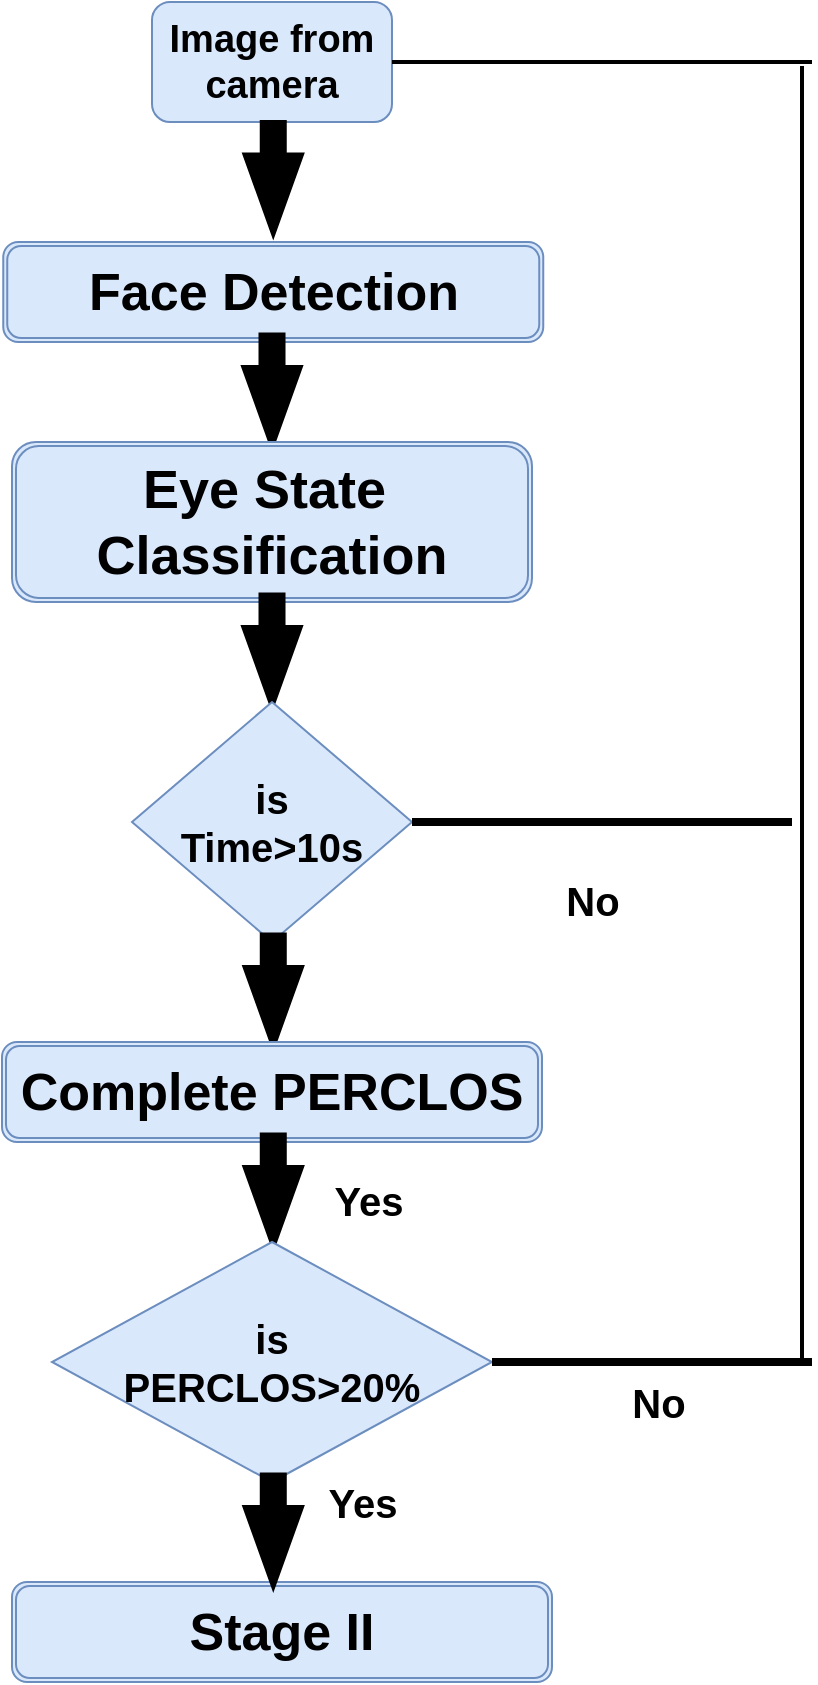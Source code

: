 <mxfile version="12.6.4" type="device"><diagram id="C5RBs43oDa-KdzZeNtuy" name="Page-1"><mxGraphModel dx="721" dy="479" grid="1" gridSize="10" guides="1" tooltips="1" connect="1" arrows="1" fold="1" page="1" pageScale="1" pageWidth="827" pageHeight="1169" math="0" shadow="0"><root><mxCell id="WIyWlLk6GJQsqaUBKTNV-0"/><mxCell id="WIyWlLk6GJQsqaUBKTNV-1" parent="WIyWlLk6GJQsqaUBKTNV-0"/><mxCell id="RjtZG0wLGNoNEffAHx5Z-0" value="&lt;b&gt;&lt;font style=&quot;font-size: 19px&quot;&gt;Image from camera&lt;/font&gt;&lt;/b&gt;" style="rounded=1;whiteSpace=wrap;html=1;fillColor=#dae8fc;strokeColor=#6c8ebf;" vertex="1" parent="WIyWlLk6GJQsqaUBKTNV-1"><mxGeometry x="160" y="50" width="120" height="60" as="geometry"/></mxCell><mxCell id="RjtZG0wLGNoNEffAHx5Z-3" value="" style="verticalLabelPosition=bottom;verticalAlign=top;html=1;strokeWidth=2;shape=mxgraph.arrows2.arrow;dy=0.6;dx=40;notch=0;rotation=90;fillColor=#000000;" vertex="1" parent="WIyWlLk6GJQsqaUBKTNV-1"><mxGeometry x="192.5" y="123.75" width="56.25" height="28.75" as="geometry"/></mxCell><mxCell id="RjtZG0wLGNoNEffAHx5Z-9" value="&lt;font style=&quot;font-size: 26px&quot;&gt;&lt;b&gt;Face Detection&lt;/b&gt;&lt;/font&gt;" style="shape=ext;double=1;rounded=1;whiteSpace=wrap;html=1;fillColor=#dae8fc;strokeColor=#6c8ebf;" vertex="1" parent="WIyWlLk6GJQsqaUBKTNV-1"><mxGeometry x="85.63" y="170" width="270" height="50" as="geometry"/></mxCell><mxCell id="RjtZG0wLGNoNEffAHx5Z-10" value="" style="verticalLabelPosition=bottom;verticalAlign=top;html=1;strokeWidth=2;shape=mxgraph.arrows2.arrow;dy=0.6;dx=40;notch=0;rotation=90;fillColor=#000000;" vertex="1" parent="WIyWlLk6GJQsqaUBKTNV-1"><mxGeometry x="191.88" y="230" width="56.25" height="28.75" as="geometry"/></mxCell><mxCell id="RjtZG0wLGNoNEffAHx5Z-11" value="&lt;b style=&quot;font-size: 27px&quot;&gt;Eye State&amp;nbsp;&lt;br&gt;Classification&lt;/b&gt;" style="shape=ext;double=1;rounded=1;whiteSpace=wrap;html=1;fillColor=#dae8fc;strokeColor=#6c8ebf;" vertex="1" parent="WIyWlLk6GJQsqaUBKTNV-1"><mxGeometry x="90" y="270" width="260" height="80" as="geometry"/></mxCell><mxCell id="RjtZG0wLGNoNEffAHx5Z-12" value="" style="verticalLabelPosition=bottom;verticalAlign=top;html=1;strokeWidth=2;shape=mxgraph.arrows2.arrow;dy=0.6;dx=40;notch=0;rotation=90;fillColor=#000000;" vertex="1" parent="WIyWlLk6GJQsqaUBKTNV-1"><mxGeometry x="191.88" y="360" width="56.25" height="28.75" as="geometry"/></mxCell><mxCell id="RjtZG0wLGNoNEffAHx5Z-14" value="&lt;b style=&quot;font-size: 20px&quot;&gt;is&lt;br&gt;Time&amp;gt;10s&lt;/b&gt;" style="rhombus;whiteSpace=wrap;html=1;fillColor=#dae8fc;strokeColor=#6c8ebf;" vertex="1" parent="WIyWlLk6GJQsqaUBKTNV-1"><mxGeometry x="150" y="400" width="140" height="120" as="geometry"/></mxCell><mxCell id="RjtZG0wLGNoNEffAHx5Z-15" value="" style="verticalLabelPosition=bottom;verticalAlign=top;html=1;strokeWidth=2;shape=mxgraph.arrows2.arrow;dy=0.6;dx=40;notch=0;rotation=90;fillColor=#000000;" vertex="1" parent="WIyWlLk6GJQsqaUBKTNV-1"><mxGeometry x="192.51" y="530" width="56.25" height="28.75" as="geometry"/></mxCell><mxCell id="RjtZG0wLGNoNEffAHx5Z-16" value="&lt;font style=&quot;font-size: 26px&quot;&gt;&lt;b&gt;Complete PERCLOS&lt;/b&gt;&lt;/font&gt;" style="shape=ext;double=1;rounded=1;whiteSpace=wrap;html=1;fillColor=#dae8fc;strokeColor=#6c8ebf;" vertex="1" parent="WIyWlLk6GJQsqaUBKTNV-1"><mxGeometry x="85" y="570" width="270" height="50" as="geometry"/></mxCell><mxCell id="RjtZG0wLGNoNEffAHx5Z-17" value="" style="verticalLabelPosition=bottom;verticalAlign=top;html=1;strokeWidth=2;shape=mxgraph.arrows2.arrow;dy=0.6;dx=40;notch=0;rotation=90;fillColor=#000000;" vertex="1" parent="WIyWlLk6GJQsqaUBKTNV-1"><mxGeometry x="192.51" y="630" width="56.25" height="28.75" as="geometry"/></mxCell><mxCell id="RjtZG0wLGNoNEffAHx5Z-18" value="&lt;font style=&quot;font-size: 26px&quot;&gt;&lt;b&gt;Stage II&lt;/b&gt;&lt;/font&gt;" style="shape=ext;double=1;rounded=1;whiteSpace=wrap;html=1;fillColor=#dae8fc;strokeColor=#6c8ebf;" vertex="1" parent="WIyWlLk6GJQsqaUBKTNV-1"><mxGeometry x="90" y="840" width="270" height="50" as="geometry"/></mxCell><mxCell id="RjtZG0wLGNoNEffAHx5Z-19" value="&lt;b style=&quot;font-size: 20px&quot;&gt;is&lt;br&gt;PERCLOS&amp;gt;20%&lt;/b&gt;" style="rhombus;whiteSpace=wrap;html=1;fillColor=#dae8fc;strokeColor=#6c8ebf;" vertex="1" parent="WIyWlLk6GJQsqaUBKTNV-1"><mxGeometry x="110" y="670" width="220" height="120" as="geometry"/></mxCell><mxCell id="RjtZG0wLGNoNEffAHx5Z-20" value="" style="verticalLabelPosition=bottom;verticalAlign=top;html=1;strokeWidth=2;shape=mxgraph.arrows2.arrow;dy=0.6;dx=40;notch=0;rotation=90;fillColor=#000000;" vertex="1" parent="WIyWlLk6GJQsqaUBKTNV-1"><mxGeometry x="192.51" y="800" width="56.25" height="28.75" as="geometry"/></mxCell><mxCell id="RjtZG0wLGNoNEffAHx5Z-22" value="&lt;b&gt;&lt;font style=&quot;font-size: 20px&quot;&gt;Yes&lt;/font&gt;&lt;/b&gt;" style="text;html=1;align=center;verticalAlign=middle;resizable=0;points=[];autosize=1;" vertex="1" parent="WIyWlLk6GJQsqaUBKTNV-1"><mxGeometry x="243.13" y="638.75" width="50" height="20" as="geometry"/></mxCell><mxCell id="RjtZG0wLGNoNEffAHx5Z-23" value="&lt;b&gt;&lt;font style=&quot;font-size: 20px&quot;&gt;Yes&lt;/font&gt;&lt;/b&gt;" style="text;html=1;align=center;verticalAlign=middle;resizable=0;points=[];autosize=1;" vertex="1" parent="WIyWlLk6GJQsqaUBKTNV-1"><mxGeometry x="240" y="790" width="50" height="20" as="geometry"/></mxCell><mxCell id="RjtZG0wLGNoNEffAHx5Z-24" value="&lt;span style=&quot;font-size: 20px&quot;&gt;&lt;b&gt;No&lt;/b&gt;&lt;/span&gt;" style="text;html=1;align=center;verticalAlign=middle;resizable=0;points=[];autosize=1;" vertex="1" parent="WIyWlLk6GJQsqaUBKTNV-1"><mxGeometry x="393" y="740" width="40" height="20" as="geometry"/></mxCell><mxCell id="RjtZG0wLGNoNEffAHx5Z-25" value="&lt;span style=&quot;font-size: 20px&quot;&gt;&lt;b&gt;No&lt;/b&gt;&lt;/span&gt;" style="text;html=1;align=center;verticalAlign=middle;resizable=0;points=[];autosize=1;" vertex="1" parent="WIyWlLk6GJQsqaUBKTNV-1"><mxGeometry x="360" y="489" width="40" height="20" as="geometry"/></mxCell><mxCell id="RjtZG0wLGNoNEffAHx5Z-27" value="" style="line;strokeWidth=4;html=1;perimeter=backbonePerimeter;points=[];outlineConnect=0;fillColor=#000000;" vertex="1" parent="WIyWlLk6GJQsqaUBKTNV-1"><mxGeometry x="330" y="725" width="160" height="10" as="geometry"/></mxCell><mxCell id="RjtZG0wLGNoNEffAHx5Z-28" value="" style="line;strokeWidth=4;html=1;perimeter=backbonePerimeter;points=[];outlineConnect=0;fillColor=#000000;" vertex="1" parent="WIyWlLk6GJQsqaUBKTNV-1"><mxGeometry x="290" y="455" width="190" height="10" as="geometry"/></mxCell><mxCell id="RjtZG0wLGNoNEffAHx5Z-30" value="" style="line;strokeWidth=2;direction=south;html=1;fillColor=#000000;" vertex="1" parent="WIyWlLk6GJQsqaUBKTNV-1"><mxGeometry x="480" y="82" width="10" height="647" as="geometry"/></mxCell><mxCell id="RjtZG0wLGNoNEffAHx5Z-34" value="" style="line;strokeWidth=2;html=1;fillColor=#000000;" vertex="1" parent="WIyWlLk6GJQsqaUBKTNV-1"><mxGeometry x="280" y="75" width="210" height="10" as="geometry"/></mxCell></root></mxGraphModel></diagram></mxfile>